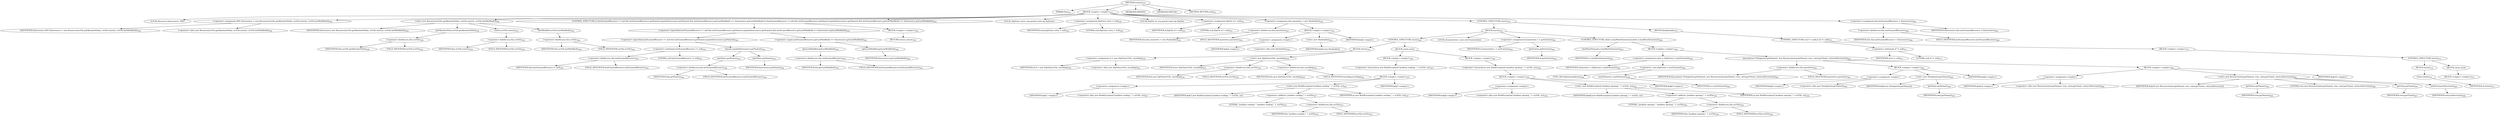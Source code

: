 digraph "scanme" {  
"338" [label = <(METHOD,scanme)<SUB>237</SUB>> ]
"339" [label = <(PARAM,this)<SUB>237</SUB>> ]
"340" [label = <(BLOCK,&lt;empty&gt;,&lt;empty&gt;)<SUB>237</SUB>> ]
"23" [label = <(LOCAL,Resource thisresource: ANY)> ]
"341" [label = <(&lt;operator&gt;.assignment,ANY thisresource = new Resource(srcFile.getAbsolutePath(), srcFile.exists(), srcFile.lastModified()))<SUB>238</SUB>> ]
"342" [label = <(IDENTIFIER,thisresource,ANY thisresource = new Resource(srcFile.getAbsolutePath(), srcFile.exists(), srcFile.lastModified()))<SUB>238</SUB>> ]
"343" [label = <(&lt;operator&gt;.alloc,new Resource(srcFile.getAbsolutePath(), srcFile.exists(), srcFile.lastModified()))<SUB>238</SUB>> ]
"344" [label = <(&lt;init&gt;,new Resource(srcFile.getAbsolutePath(), srcFile.exists(), srcFile.lastModified()))<SUB>238</SUB>> ]
"22" [label = <(IDENTIFIER,thisresource,new Resource(srcFile.getAbsolutePath(), srcFile.exists(), srcFile.lastModified()))<SUB>238</SUB>> ]
"345" [label = <(getAbsolutePath,srcFile.getAbsolutePath())<SUB>238</SUB>> ]
"346" [label = <(&lt;operator&gt;.fieldAccess,this.srcFile)<SUB>238</SUB>> ]
"347" [label = <(IDENTIFIER,this,srcFile.getAbsolutePath())<SUB>238</SUB>> ]
"348" [label = <(FIELD_IDENTIFIER,srcFile,srcFile)<SUB>238</SUB>> ]
"349" [label = <(exists,srcFile.exists())<SUB>239</SUB>> ]
"350" [label = <(&lt;operator&gt;.fieldAccess,this.srcFile)<SUB>239</SUB>> ]
"351" [label = <(IDENTIFIER,this,srcFile.exists())<SUB>239</SUB>> ]
"352" [label = <(FIELD_IDENTIFIER,srcFile,srcFile)<SUB>239</SUB>> ]
"353" [label = <(lastModified,srcFile.lastModified())<SUB>240</SUB>> ]
"354" [label = <(&lt;operator&gt;.fieldAccess,this.srcFile)<SUB>240</SUB>> ]
"355" [label = <(IDENTIFIER,this,srcFile.lastModified())<SUB>240</SUB>> ]
"356" [label = <(FIELD_IDENTIFIER,srcFile,srcFile)<SUB>240</SUB>> ]
"357" [label = <(CONTROL_STRUCTURE,if (lastScannedResource != null &amp;&amp; lastScannedResource.getName().equals(thisresource.getName()) &amp;&amp; lastScannedResource.getLastModified() == thisresource.getLastModified()),if (lastScannedResource != null &amp;&amp; lastScannedResource.getName().equals(thisresource.getName()) &amp;&amp; lastScannedResource.getLastModified() == thisresource.getLastModified()))<SUB>243</SUB>> ]
"358" [label = <(&lt;operator&gt;.logicalAnd,lastScannedResource != null &amp;&amp; lastScannedResource.getName().equals(thisresource.getName()) &amp;&amp; lastScannedResource.getLastModified() == thisresource.getLastModified())<SUB>243</SUB>> ]
"359" [label = <(&lt;operator&gt;.logicalAnd,lastScannedResource != null &amp;&amp; lastScannedResource.getName().equals(thisresource.getName()))<SUB>243</SUB>> ]
"360" [label = <(&lt;operator&gt;.notEquals,lastScannedResource != null)<SUB>243</SUB>> ]
"361" [label = <(&lt;operator&gt;.fieldAccess,this.lastScannedResource)<SUB>243</SUB>> ]
"362" [label = <(IDENTIFIER,this,lastScannedResource != null)<SUB>243</SUB>> ]
"363" [label = <(FIELD_IDENTIFIER,lastScannedResource,lastScannedResource)<SUB>243</SUB>> ]
"364" [label = <(LITERAL,null,lastScannedResource != null)<SUB>243</SUB>> ]
"365" [label = <(equals,equals(thisresource.getName()))<SUB>244</SUB>> ]
"366" [label = <(getName,getName())<SUB>244</SUB>> ]
"367" [label = <(&lt;operator&gt;.fieldAccess,this.lastScannedResource)<SUB>244</SUB>> ]
"368" [label = <(IDENTIFIER,this,getName())<SUB>244</SUB>> ]
"369" [label = <(FIELD_IDENTIFIER,lastScannedResource,lastScannedResource)<SUB>244</SUB>> ]
"370" [label = <(getName,getName())<SUB>244</SUB>> ]
"371" [label = <(IDENTIFIER,thisresource,getName())<SUB>244</SUB>> ]
"372" [label = <(&lt;operator&gt;.equals,lastScannedResource.getLastModified() == thisresource.getLastModified())<SUB>245</SUB>> ]
"373" [label = <(getLastModified,getLastModified())<SUB>245</SUB>> ]
"374" [label = <(&lt;operator&gt;.fieldAccess,this.lastScannedResource)<SUB>245</SUB>> ]
"375" [label = <(IDENTIFIER,this,getLastModified())<SUB>245</SUB>> ]
"376" [label = <(FIELD_IDENTIFIER,lastScannedResource,lastScannedResource)<SUB>245</SUB>> ]
"377" [label = <(getLastModified,getLastModified())<SUB>246</SUB>> ]
"378" [label = <(IDENTIFIER,thisresource,getLastModified())<SUB>246</SUB>> ]
"379" [label = <(BLOCK,&lt;empty&gt;,&lt;empty&gt;)<SUB>246</SUB>> ]
"380" [label = <(RETURN,return;,return;)<SUB>247</SUB>> ]
"381" [label = <(LOCAL,ZipEntry entry: org.apache.tools.zip.ZipEntry)> ]
"382" [label = <(&lt;operator&gt;.assignment,ZipEntry entry = null)<SUB>250</SUB>> ]
"383" [label = <(IDENTIFIER,entry,ZipEntry entry = null)<SUB>250</SUB>> ]
"384" [label = <(LITERAL,null,ZipEntry entry = null)<SUB>250</SUB>> ]
"25" [label = <(LOCAL,ZipFile zf: org.apache.tools.zip.ZipFile)> ]
"385" [label = <(&lt;operator&gt;.assignment,ZipFile zf = null)<SUB>251</SUB>> ]
"386" [label = <(IDENTIFIER,zf,ZipFile zf = null)<SUB>251</SUB>> ]
"387" [label = <(LITERAL,null,ZipFile zf = null)<SUB>251</SUB>> ]
"388" [label = <(&lt;operator&gt;.assignment,this.myentries = new Hashtable())<SUB>252</SUB>> ]
"389" [label = <(&lt;operator&gt;.fieldAccess,this.myentries)<SUB>252</SUB>> ]
"390" [label = <(IDENTIFIER,this,this.myentries = new Hashtable())<SUB>252</SUB>> ]
"391" [label = <(FIELD_IDENTIFIER,myentries,myentries)<SUB>252</SUB>> ]
"392" [label = <(BLOCK,&lt;empty&gt;,&lt;empty&gt;)<SUB>252</SUB>> ]
"393" [label = <(&lt;operator&gt;.assignment,&lt;empty&gt;)> ]
"394" [label = <(IDENTIFIER,$obj5,&lt;empty&gt;)> ]
"395" [label = <(&lt;operator&gt;.alloc,new Hashtable())<SUB>252</SUB>> ]
"396" [label = <(&lt;init&gt;,new Hashtable())<SUB>252</SUB>> ]
"397" [label = <(IDENTIFIER,$obj5,new Hashtable())> ]
"398" [label = <(IDENTIFIER,$obj5,&lt;empty&gt;)> ]
"399" [label = <(CONTROL_STRUCTURE,try,try)<SUB>253</SUB>> ]
"400" [label = <(BLOCK,try,try)<SUB>253</SUB>> ]
"401" [label = <(CONTROL_STRUCTURE,try,try)<SUB>254</SUB>> ]
"402" [label = <(BLOCK,try,try)<SUB>254</SUB>> ]
"403" [label = <(&lt;operator&gt;.assignment,zf = new ZipFile(srcFile, encoding))<SUB>255</SUB>> ]
"404" [label = <(IDENTIFIER,zf,zf = new ZipFile(srcFile, encoding))<SUB>255</SUB>> ]
"405" [label = <(&lt;operator&gt;.alloc,new ZipFile(srcFile, encoding))<SUB>255</SUB>> ]
"406" [label = <(&lt;init&gt;,new ZipFile(srcFile, encoding))<SUB>255</SUB>> ]
"24" [label = <(IDENTIFIER,zf,new ZipFile(srcFile, encoding))<SUB>255</SUB>> ]
"407" [label = <(&lt;operator&gt;.fieldAccess,this.srcFile)<SUB>255</SUB>> ]
"408" [label = <(IDENTIFIER,this,new ZipFile(srcFile, encoding))<SUB>255</SUB>> ]
"409" [label = <(FIELD_IDENTIFIER,srcFile,srcFile)<SUB>255</SUB>> ]
"410" [label = <(&lt;operator&gt;.fieldAccess,this.encoding)<SUB>255</SUB>> ]
"411" [label = <(IDENTIFIER,this,new ZipFile(srcFile, encoding))<SUB>255</SUB>> ]
"412" [label = <(FIELD_IDENTIFIER,encoding,encoding)<SUB>255</SUB>> ]
"413" [label = <(BLOCK,catch,catch)> ]
"414" [label = <(BLOCK,&lt;empty&gt;,&lt;empty&gt;)<SUB>256</SUB>> ]
"415" [label = <(&lt;operator&gt;.throw,throw new BuildException(&quot;problem reading &quot; + srcFile, ex);)<SUB>257</SUB>> ]
"416" [label = <(BLOCK,&lt;empty&gt;,&lt;empty&gt;)<SUB>257</SUB>> ]
"417" [label = <(&lt;operator&gt;.assignment,&lt;empty&gt;)> ]
"418" [label = <(IDENTIFIER,$obj7,&lt;empty&gt;)> ]
"419" [label = <(&lt;operator&gt;.alloc,new BuildException(&quot;problem reading &quot; + srcFile, ex))<SUB>257</SUB>> ]
"420" [label = <(&lt;init&gt;,new BuildException(&quot;problem reading &quot; + srcFile, ex))<SUB>257</SUB>> ]
"421" [label = <(IDENTIFIER,$obj7,new BuildException(&quot;problem reading &quot; + srcFile, ex))> ]
"422" [label = <(&lt;operator&gt;.addition,&quot;problem reading &quot; + srcFile)<SUB>257</SUB>> ]
"423" [label = <(LITERAL,&quot;problem reading &quot;,&quot;problem reading &quot; + srcFile)<SUB>257</SUB>> ]
"424" [label = <(&lt;operator&gt;.fieldAccess,this.srcFile)<SUB>257</SUB>> ]
"425" [label = <(IDENTIFIER,this,&quot;problem reading &quot; + srcFile)<SUB>257</SUB>> ]
"426" [label = <(FIELD_IDENTIFIER,srcFile,srcFile)<SUB>257</SUB>> ]
"427" [label = <(IDENTIFIER,ex,new BuildException(&quot;problem reading &quot; + srcFile, ex))<SUB>257</SUB>> ]
"428" [label = <(IDENTIFIER,$obj7,&lt;empty&gt;)> ]
"429" [label = <(BLOCK,&lt;empty&gt;,&lt;empty&gt;)<SUB>258</SUB>> ]
"430" [label = <(&lt;operator&gt;.throw,throw new BuildException(&quot;problem opening &quot; + srcFile, ex);)<SUB>259</SUB>> ]
"431" [label = <(BLOCK,&lt;empty&gt;,&lt;empty&gt;)<SUB>259</SUB>> ]
"432" [label = <(&lt;operator&gt;.assignment,&lt;empty&gt;)> ]
"433" [label = <(IDENTIFIER,$obj8,&lt;empty&gt;)> ]
"434" [label = <(&lt;operator&gt;.alloc,new BuildException(&quot;problem opening &quot; + srcFile, ex))<SUB>259</SUB>> ]
"435" [label = <(&lt;init&gt;,new BuildException(&quot;problem opening &quot; + srcFile, ex))<SUB>259</SUB>> ]
"436" [label = <(IDENTIFIER,$obj8,new BuildException(&quot;problem opening &quot; + srcFile, ex))> ]
"437" [label = <(&lt;operator&gt;.addition,&quot;problem opening &quot; + srcFile)<SUB>259</SUB>> ]
"438" [label = <(LITERAL,&quot;problem opening &quot;,&quot;problem opening &quot; + srcFile)<SUB>259</SUB>> ]
"439" [label = <(&lt;operator&gt;.fieldAccess,this.srcFile)<SUB>259</SUB>> ]
"440" [label = <(IDENTIFIER,this,&quot;problem opening &quot; + srcFile)<SUB>259</SUB>> ]
"441" [label = <(FIELD_IDENTIFIER,srcFile,srcFile)<SUB>259</SUB>> ]
"442" [label = <(IDENTIFIER,ex,new BuildException(&quot;problem opening &quot; + srcFile, ex))<SUB>259</SUB>> ]
"443" [label = <(IDENTIFIER,$obj8,&lt;empty&gt;)> ]
"444" [label = <(LOCAL,Enumeration e: java.util.Enumeration)> ]
"445" [label = <(&lt;operator&gt;.assignment,Enumeration e = getEntries())<SUB>262</SUB>> ]
"446" [label = <(IDENTIFIER,e,Enumeration e = getEntries())<SUB>262</SUB>> ]
"447" [label = <(getEntries,getEntries())<SUB>262</SUB>> ]
"448" [label = <(IDENTIFIER,zf,getEntries())<SUB>262</SUB>> ]
"449" [label = <(CONTROL_STRUCTURE,while (e.hasMoreElements()),while (e.hasMoreElements()))<SUB>263</SUB>> ]
"450" [label = <(hasMoreElements,e.hasMoreElements())<SUB>263</SUB>> ]
"451" [label = <(IDENTIFIER,e,e.hasMoreElements())<SUB>263</SUB>> ]
"452" [label = <(BLOCK,&lt;empty&gt;,&lt;empty&gt;)<SUB>263</SUB>> ]
"453" [label = <(&lt;operator&gt;.assignment,entry = (ZipEntry) e.nextElement())<SUB>264</SUB>> ]
"454" [label = <(IDENTIFIER,entry,entry = (ZipEntry) e.nextElement())<SUB>264</SUB>> ]
"455" [label = <(&lt;operator&gt;.cast,(ZipEntry) e.nextElement())<SUB>264</SUB>> ]
"456" [label = <(TYPE_REF,ZipEntry,ZipEntry)<SUB>264</SUB>> ]
"457" [label = <(nextElement,e.nextElement())<SUB>264</SUB>> ]
"458" [label = <(IDENTIFIER,e,e.nextElement())<SUB>264</SUB>> ]
"459" [label = <(put,put(new String(entry.getName()), new Resource(entry.getName(), true, entry.getTime(), entry.isDirectory())))<SUB>265</SUB>> ]
"460" [label = <(&lt;operator&gt;.fieldAccess,this.myentries)<SUB>265</SUB>> ]
"461" [label = <(IDENTIFIER,this,put(new String(entry.getName()), new Resource(entry.getName(), true, entry.getTime(), entry.isDirectory())))<SUB>265</SUB>> ]
"462" [label = <(FIELD_IDENTIFIER,myentries,myentries)<SUB>265</SUB>> ]
"463" [label = <(BLOCK,&lt;empty&gt;,&lt;empty&gt;)<SUB>265</SUB>> ]
"464" [label = <(&lt;operator&gt;.assignment,&lt;empty&gt;)> ]
"465" [label = <(IDENTIFIER,$obj9,&lt;empty&gt;)> ]
"466" [label = <(&lt;operator&gt;.alloc,new String(entry.getName()))<SUB>265</SUB>> ]
"467" [label = <(&lt;init&gt;,new String(entry.getName()))<SUB>265</SUB>> ]
"468" [label = <(IDENTIFIER,$obj9,new String(entry.getName()))> ]
"469" [label = <(getName,getName())<SUB>265</SUB>> ]
"470" [label = <(IDENTIFIER,entry,getName())<SUB>265</SUB>> ]
"471" [label = <(IDENTIFIER,$obj9,&lt;empty&gt;)> ]
"472" [label = <(BLOCK,&lt;empty&gt;,&lt;empty&gt;)<SUB>266</SUB>> ]
"473" [label = <(&lt;operator&gt;.assignment,&lt;empty&gt;)> ]
"474" [label = <(IDENTIFIER,$obj10,&lt;empty&gt;)> ]
"475" [label = <(&lt;operator&gt;.alloc,new Resource(entry.getName(), true, entry.getTime(), entry.isDirectory()))<SUB>266</SUB>> ]
"476" [label = <(&lt;init&gt;,new Resource(entry.getName(), true, entry.getTime(), entry.isDirectory()))<SUB>266</SUB>> ]
"477" [label = <(IDENTIFIER,$obj10,new Resource(entry.getName(), true, entry.getTime(), entry.isDirectory()))> ]
"478" [label = <(getName,getName())<SUB>266</SUB>> ]
"479" [label = <(IDENTIFIER,entry,getName())<SUB>266</SUB>> ]
"480" [label = <(LITERAL,true,new Resource(entry.getName(), true, entry.getTime(), entry.isDirectory()))<SUB>266</SUB>> ]
"481" [label = <(getTime,getTime())<SUB>267</SUB>> ]
"482" [label = <(IDENTIFIER,entry,getTime())<SUB>267</SUB>> ]
"483" [label = <(isDirectory,isDirectory())<SUB>268</SUB>> ]
"484" [label = <(IDENTIFIER,entry,isDirectory())<SUB>268</SUB>> ]
"485" [label = <(IDENTIFIER,$obj10,&lt;empty&gt;)> ]
"486" [label = <(BLOCK,finally,finally)<SUB>270</SUB>> ]
"487" [label = <(CONTROL_STRUCTURE,if (zf != null),if (zf != null))<SUB>271</SUB>> ]
"488" [label = <(&lt;operator&gt;.notEquals,zf != null)<SUB>271</SUB>> ]
"489" [label = <(IDENTIFIER,zf,zf != null)<SUB>271</SUB>> ]
"490" [label = <(LITERAL,null,zf != null)<SUB>271</SUB>> ]
"491" [label = <(BLOCK,&lt;empty&gt;,&lt;empty&gt;)<SUB>271</SUB>> ]
"492" [label = <(CONTROL_STRUCTURE,try,try)<SUB>272</SUB>> ]
"493" [label = <(BLOCK,try,try)<SUB>272</SUB>> ]
"494" [label = <(close,close())<SUB>273</SUB>> ]
"495" [label = <(IDENTIFIER,zf,close())<SUB>273</SUB>> ]
"496" [label = <(BLOCK,catch,catch)> ]
"497" [label = <(BLOCK,&lt;empty&gt;,&lt;empty&gt;)<SUB>274</SUB>> ]
"498" [label = <(&lt;operator&gt;.assignment,this.lastScannedResource = thisresource)<SUB>280</SUB>> ]
"499" [label = <(&lt;operator&gt;.fieldAccess,this.lastScannedResource)<SUB>280</SUB>> ]
"500" [label = <(IDENTIFIER,this,this.lastScannedResource = thisresource)<SUB>280</SUB>> ]
"501" [label = <(FIELD_IDENTIFIER,lastScannedResource,lastScannedResource)<SUB>280</SUB>> ]
"502" [label = <(IDENTIFIER,thisresource,this.lastScannedResource = thisresource)<SUB>280</SUB>> ]
"503" [label = <(MODIFIER,PRIVATE)> ]
"504" [label = <(MODIFIER,VIRTUAL)> ]
"505" [label = <(METHOD_RETURN,void)<SUB>237</SUB>> ]
  "338" -> "339" 
  "338" -> "340" 
  "338" -> "503" 
  "338" -> "504" 
  "338" -> "505" 
  "340" -> "23" 
  "340" -> "341" 
  "340" -> "344" 
  "340" -> "357" 
  "340" -> "381" 
  "340" -> "382" 
  "340" -> "25" 
  "340" -> "385" 
  "340" -> "388" 
  "340" -> "399" 
  "340" -> "498" 
  "341" -> "342" 
  "341" -> "343" 
  "344" -> "22" 
  "344" -> "345" 
  "344" -> "349" 
  "344" -> "353" 
  "345" -> "346" 
  "346" -> "347" 
  "346" -> "348" 
  "349" -> "350" 
  "350" -> "351" 
  "350" -> "352" 
  "353" -> "354" 
  "354" -> "355" 
  "354" -> "356" 
  "357" -> "358" 
  "357" -> "379" 
  "358" -> "359" 
  "358" -> "372" 
  "359" -> "360" 
  "359" -> "365" 
  "360" -> "361" 
  "360" -> "364" 
  "361" -> "362" 
  "361" -> "363" 
  "365" -> "366" 
  "365" -> "370" 
  "366" -> "367" 
  "367" -> "368" 
  "367" -> "369" 
  "370" -> "371" 
  "372" -> "373" 
  "372" -> "377" 
  "373" -> "374" 
  "374" -> "375" 
  "374" -> "376" 
  "377" -> "378" 
  "379" -> "380" 
  "382" -> "383" 
  "382" -> "384" 
  "385" -> "386" 
  "385" -> "387" 
  "388" -> "389" 
  "388" -> "392" 
  "389" -> "390" 
  "389" -> "391" 
  "392" -> "393" 
  "392" -> "396" 
  "392" -> "398" 
  "393" -> "394" 
  "393" -> "395" 
  "396" -> "397" 
  "399" -> "400" 
  "399" -> "486" 
  "400" -> "401" 
  "400" -> "444" 
  "400" -> "445" 
  "400" -> "449" 
  "401" -> "402" 
  "401" -> "413" 
  "402" -> "403" 
  "402" -> "406" 
  "403" -> "404" 
  "403" -> "405" 
  "406" -> "24" 
  "406" -> "407" 
  "406" -> "410" 
  "407" -> "408" 
  "407" -> "409" 
  "410" -> "411" 
  "410" -> "412" 
  "413" -> "414" 
  "413" -> "429" 
  "414" -> "415" 
  "415" -> "416" 
  "416" -> "417" 
  "416" -> "420" 
  "416" -> "428" 
  "417" -> "418" 
  "417" -> "419" 
  "420" -> "421" 
  "420" -> "422" 
  "420" -> "427" 
  "422" -> "423" 
  "422" -> "424" 
  "424" -> "425" 
  "424" -> "426" 
  "429" -> "430" 
  "430" -> "431" 
  "431" -> "432" 
  "431" -> "435" 
  "431" -> "443" 
  "432" -> "433" 
  "432" -> "434" 
  "435" -> "436" 
  "435" -> "437" 
  "435" -> "442" 
  "437" -> "438" 
  "437" -> "439" 
  "439" -> "440" 
  "439" -> "441" 
  "445" -> "446" 
  "445" -> "447" 
  "447" -> "448" 
  "449" -> "450" 
  "449" -> "452" 
  "450" -> "451" 
  "452" -> "453" 
  "452" -> "459" 
  "453" -> "454" 
  "453" -> "455" 
  "455" -> "456" 
  "455" -> "457" 
  "457" -> "458" 
  "459" -> "460" 
  "459" -> "463" 
  "459" -> "472" 
  "460" -> "461" 
  "460" -> "462" 
  "463" -> "464" 
  "463" -> "467" 
  "463" -> "471" 
  "464" -> "465" 
  "464" -> "466" 
  "467" -> "468" 
  "467" -> "469" 
  "469" -> "470" 
  "472" -> "473" 
  "472" -> "476" 
  "472" -> "485" 
  "473" -> "474" 
  "473" -> "475" 
  "476" -> "477" 
  "476" -> "478" 
  "476" -> "480" 
  "476" -> "481" 
  "476" -> "483" 
  "478" -> "479" 
  "481" -> "482" 
  "483" -> "484" 
  "486" -> "487" 
  "487" -> "488" 
  "487" -> "491" 
  "488" -> "489" 
  "488" -> "490" 
  "491" -> "492" 
  "492" -> "493" 
  "492" -> "496" 
  "493" -> "494" 
  "494" -> "495" 
  "496" -> "497" 
  "498" -> "499" 
  "498" -> "502" 
  "499" -> "500" 
  "499" -> "501" 
}
